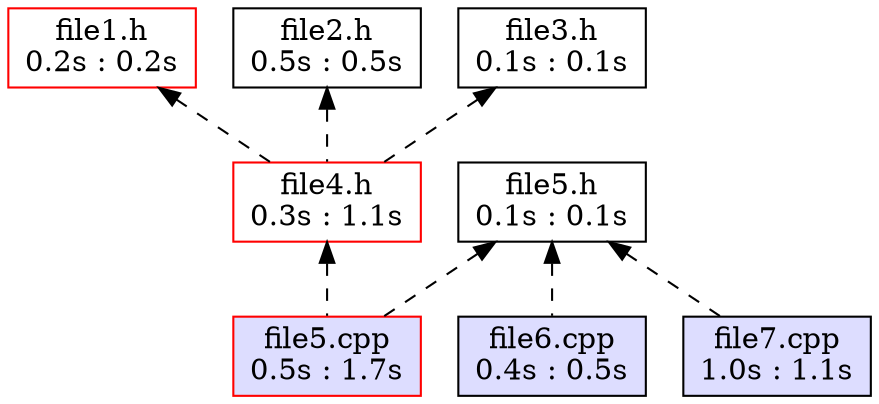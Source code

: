 digraph hier {
    node [shape=box]
    edge [style=dashed, dir=back]
    subgraph {
        h1 [label="file1.h\n0.2s : 0.2s", color="red"]
        h2 [label="file2.h\n0.5s : 0.5s"]
        h3 [label="file3.h\n0.1s : 0.1s"]
        h4 [label="file4.h\n0.3s : 1.1s", color="red"]
        h5 [label="file5.h\n0.1s : 0.1s"]
    }
    subgraph {
        node [fillcolor="#DDDDFF", style=filled]
        c5 [label="file5.cpp\n0.5s : 1.7s", color="red"]
        c6 [label="file6.cpp\n0.4s : 0.5s"]
        c7 [label="file7.cpp\n1.0s : 1.1s"]
    }

    h1->h4
    h2->h4
    h3->h4
    h4->c5
    h5->c5
    h5->c6
    h5->c7
}
